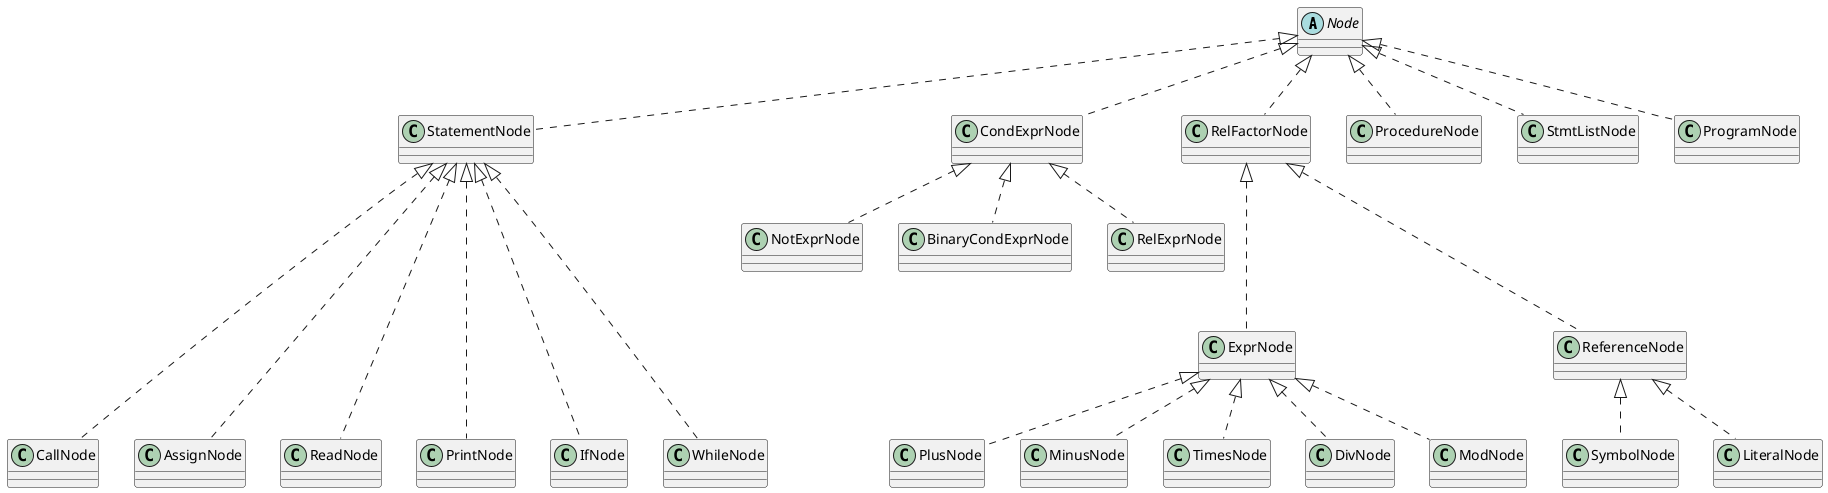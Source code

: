 @startuml

abstract class Node
class SymbolNode
class LiteralNode
class CallNode
class AssignNode
class ReadNode
class PrintNode
class IfNode
class WhileNode
class ProcedureNode
class StmtListNode

'base nodes
ProgramNode .up.|> Node
ProcedureNode .up.|> Node
StmtListNode .up.|> Node
StatementNode .up.|> Node
CondExprNode .up.|> Node
RelFactorNode .up.|> Node

'atomic nodes
ReferenceNode ..up.|> RelFactorNode
SymbolNode .up.|> ReferenceNode
LiteralNode .up.|> ReferenceNode

'expression nodes
ExprNode ..up.|> RelFactorNode
PlusNode .up.|> ExprNode
MinusNode .up.|> ExprNode
TimesNode .up.|> ExprNode
DivNode .up.|> ExprNode
ModNode .up.|> ExprNode

'cond expr nodes
NotExprNode .up.|> CondExprNode
BinaryCondExprNode .up.|> CondExprNode
RelExprNode .up.|> CondExprNode

'statements
CallNode ..up..|> StatementNode
AssignNode ..up..|> StatementNode
ReadNode ..up..|> StatementNode
PrintNode ..up..|> StatementNode
IfNode ..up..|> StatementNode
WhileNode ..up..|> StatementNode

@enduml